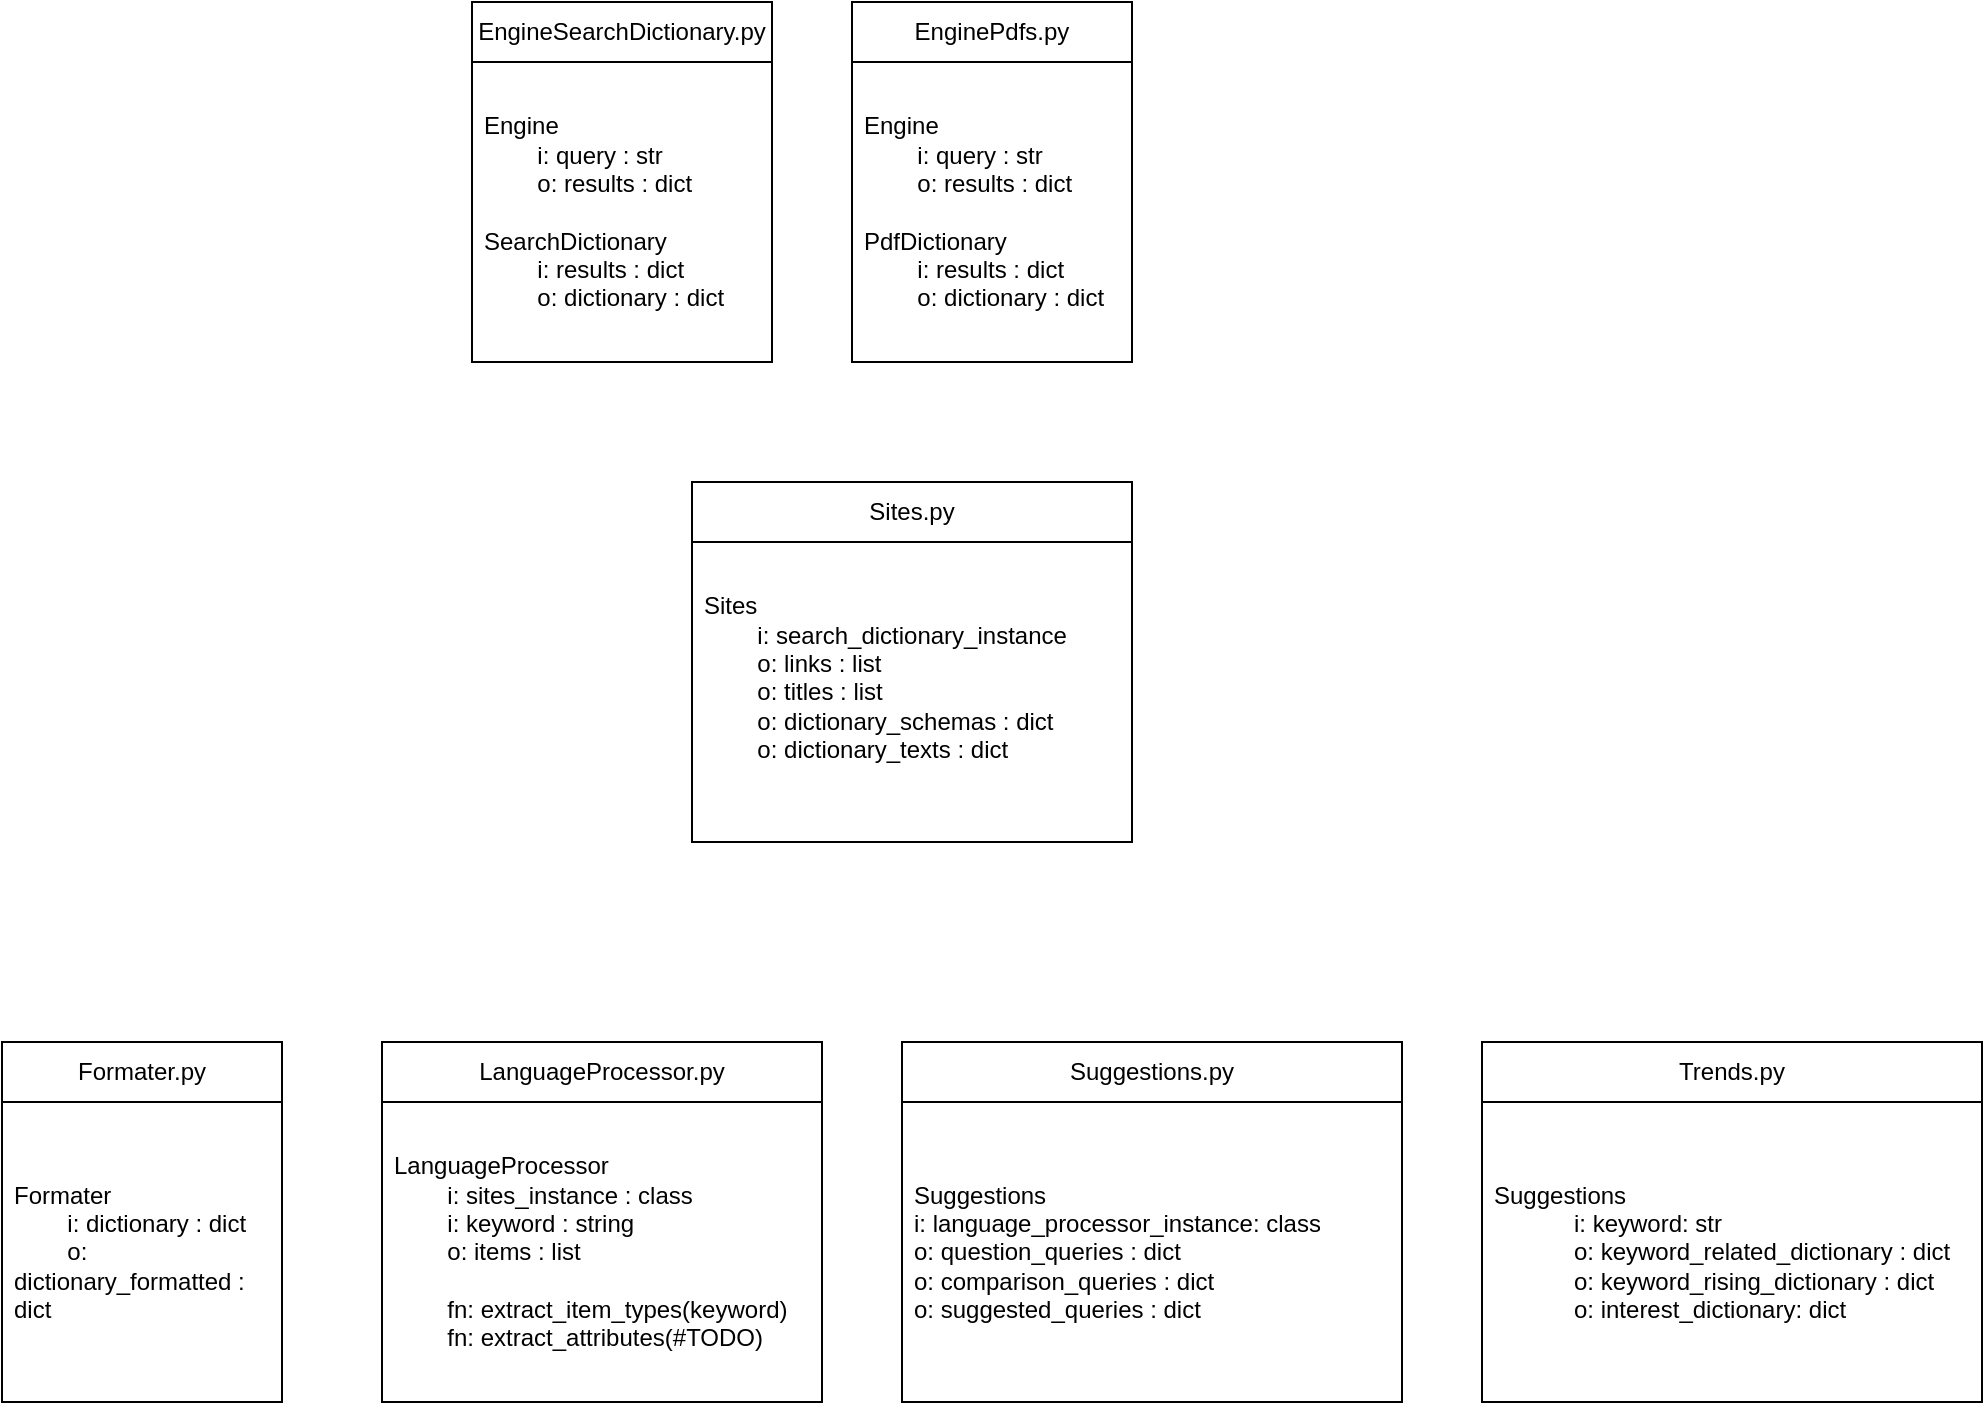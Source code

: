 <mxfile>
    <diagram id="Xhya1oITWilBkSjhI8pk" name="Page-1">
        <mxGraphModel dx="583" dy="907" grid="1" gridSize="10" guides="1" tooltips="1" connect="1" arrows="1" fold="1" page="1" pageScale="1" pageWidth="1100" pageHeight="850" math="0" shadow="0">
            <root>
                <mxCell id="0"/>
                <mxCell id="1" parent="0"/>
                <mxCell id="5" value="EngineSearchDictionary.py" style="swimlane;fontStyle=0;childLayout=stackLayout;horizontal=1;startSize=30;horizontalStack=0;resizeParent=1;resizeParentMax=0;resizeLast=0;collapsible=1;marginBottom=0;whiteSpace=wrap;html=1;" parent="1" vertex="1">
                    <mxGeometry x="290" y="50" width="150" height="180" as="geometry"/>
                </mxCell>
                <mxCell id="6" value="Engine&lt;br&gt;&lt;span style=&quot;white-space: pre;&quot;&gt;&#9;&lt;/span&gt;i: query : str&lt;br&gt;&lt;span style=&quot;white-space: pre;&quot;&gt;&#9;&lt;/span&gt;o: results : dict&lt;br&gt;&lt;br&gt;SearchDictionary&lt;br&gt;&lt;span style=&quot;white-space: pre;&quot;&gt;&#9;&lt;/span&gt;i: results : dict&lt;br&gt;&lt;span style=&quot;white-space: pre;&quot;&gt;&#9;&lt;/span&gt;o: dictionary : dict" style="text;strokeColor=none;fillColor=none;align=left;verticalAlign=middle;spacingLeft=4;spacingRight=4;overflow=hidden;points=[[0,0.5],[1,0.5]];portConstraint=eastwest;rotatable=0;whiteSpace=wrap;html=1;" parent="5" vertex="1">
                    <mxGeometry y="30" width="150" height="150" as="geometry"/>
                </mxCell>
                <mxCell id="9" value="Sites.py" style="swimlane;fontStyle=0;childLayout=stackLayout;horizontal=1;startSize=30;horizontalStack=0;resizeParent=1;resizeParentMax=0;resizeLast=0;collapsible=1;marginBottom=0;whiteSpace=wrap;html=1;" parent="1" vertex="1">
                    <mxGeometry x="400" y="290" width="220" height="180" as="geometry"/>
                </mxCell>
                <mxCell id="10" value="Sites&lt;br&gt;&lt;span style=&quot;white-space: pre;&quot;&gt;&#9;&lt;/span&gt;i: search_dictionary_instance&lt;br&gt;&lt;span style=&quot;white-space: pre;&quot;&gt;&#9;&lt;/span&gt;o: links : list&lt;br&gt;&lt;span style=&quot;white-space: pre;&quot;&gt;&#9;&lt;/span&gt;o: titles : list&lt;br&gt;&lt;span style=&quot;white-space: pre;&quot;&gt;&#9;&lt;/span&gt;o: dictionary_schemas : dict&lt;br&gt;&lt;span style=&quot;white-space: pre;&quot;&gt;&#9;&lt;/span&gt;o: dictionary_texts : dict&lt;br&gt;&lt;span style=&quot;white-space: pre;&quot;&gt;&#9;&lt;/span&gt;" style="text;strokeColor=none;fillColor=none;align=left;verticalAlign=middle;spacingLeft=4;spacingRight=4;overflow=hidden;points=[[0,0.5],[1,0.5]];portConstraint=eastwest;rotatable=0;whiteSpace=wrap;html=1;" parent="9" vertex="1">
                    <mxGeometry y="30" width="220" height="150" as="geometry"/>
                </mxCell>
                <mxCell id="12" value="Formater.py" style="swimlane;fontStyle=0;childLayout=stackLayout;horizontal=1;startSize=30;horizontalStack=0;resizeParent=1;resizeParentMax=0;resizeLast=0;collapsible=1;marginBottom=0;whiteSpace=wrap;html=1;" parent="1" vertex="1">
                    <mxGeometry x="55" y="570" width="140" height="180" as="geometry"/>
                </mxCell>
                <mxCell id="13" value="Formater&lt;br&gt;&lt;span style=&quot;white-space: pre;&quot;&gt;&#9;&lt;/span&gt;i: dictionary : dict&lt;br&gt;&lt;span style=&quot;white-space: pre;&quot;&gt;&#9;&lt;/span&gt;o: dictionary_formatted : dict" style="text;strokeColor=none;fillColor=none;align=left;verticalAlign=middle;spacingLeft=4;spacingRight=4;overflow=hidden;points=[[0,0.5],[1,0.5]];portConstraint=eastwest;rotatable=0;whiteSpace=wrap;html=1;" parent="12" vertex="1">
                    <mxGeometry y="30" width="140" height="150" as="geometry"/>
                </mxCell>
                <mxCell id="14" value="LanguageProcessor.py" style="swimlane;fontStyle=0;childLayout=stackLayout;horizontal=1;startSize=30;horizontalStack=0;resizeParent=1;resizeParentMax=0;resizeLast=0;collapsible=1;marginBottom=0;whiteSpace=wrap;html=1;" parent="1" vertex="1">
                    <mxGeometry x="245" y="570" width="220" height="180" as="geometry"/>
                </mxCell>
                <mxCell id="15" value="LanguageProcessor&lt;br&gt;&lt;span style=&quot;white-space: pre;&quot;&gt;&#9;&lt;/span&gt;i: sites_instance : class&lt;br&gt;&lt;span style=&quot;white-space: pre;&quot;&gt;&lt;span style=&quot;white-space: pre;&quot;&gt;&#9;&lt;/span&gt;i: keyword : string&#9;&lt;/span&gt;&lt;br&gt;&lt;span style=&quot;white-space: pre;&quot;&gt;&#9;&lt;/span&gt;o: items : list&lt;br&gt;&lt;br&gt;&lt;span style=&quot;white-space: pre;&quot;&gt;&#9;&lt;/span&gt;fn: extract_item_types(keyword)&lt;br&gt;&lt;span style=&quot;white-space: pre;&quot;&gt;&#9;&lt;/span&gt;fn: extract_attributes(#TODO)" style="text;strokeColor=none;fillColor=none;align=left;verticalAlign=middle;spacingLeft=4;spacingRight=4;overflow=hidden;points=[[0,0.5],[1,0.5]];portConstraint=eastwest;rotatable=0;whiteSpace=wrap;html=1;" parent="14" vertex="1">
                    <mxGeometry y="30" width="220" height="150" as="geometry"/>
                </mxCell>
                <mxCell id="16" value="Suggestions.py" style="swimlane;fontStyle=0;childLayout=stackLayout;horizontal=1;startSize=30;horizontalStack=0;resizeParent=1;resizeParentMax=0;resizeLast=0;collapsible=1;marginBottom=0;whiteSpace=wrap;html=1;" parent="1" vertex="1">
                    <mxGeometry x="505" y="570" width="250" height="180" as="geometry"/>
                </mxCell>
                <mxCell id="17" value="Suggestions&lt;br&gt;&lt;span style=&quot;&quot;&gt;&#9;&lt;/span&gt;i: language_processor_instance: class&lt;br&gt;&lt;span style=&quot;&quot;&gt;&#9;&lt;/span&gt;o: question_queries : dict&lt;br&gt;&lt;span style=&quot;&quot;&gt;&lt;/span&gt;o: comparison_queries : dict&lt;br&gt;o: suggested_queries : dict" style="text;strokeColor=none;fillColor=none;align=left;verticalAlign=middle;spacingLeft=4;spacingRight=4;overflow=hidden;points=[[0,0.5],[1,0.5]];portConstraint=eastwest;rotatable=0;whiteSpace=wrap;html=1;" parent="16" vertex="1">
                    <mxGeometry y="30" width="250" height="150" as="geometry"/>
                </mxCell>
                <mxCell id="18" value="Trends.py" style="swimlane;fontStyle=0;childLayout=stackLayout;horizontal=1;startSize=30;horizontalStack=0;resizeParent=1;resizeParentMax=0;resizeLast=0;collapsible=1;marginBottom=0;whiteSpace=wrap;html=1;" parent="1" vertex="1">
                    <mxGeometry x="795" y="570" width="250" height="180" as="geometry"/>
                </mxCell>
                <mxCell id="19" value="Suggestions&lt;br&gt;&lt;span style=&quot;&quot;&gt;&#9;&lt;/span&gt;&lt;span style=&quot;&quot;&gt;&#9;&lt;/span&gt;&lt;blockquote style=&quot;margin: 0 0 0 40px; border: none; padding: 0px;&quot;&gt;i: keyword: str&lt;br&gt;o: keyword_related_dictionary : dict&lt;br&gt;o: keyword_rising_dictionary : dict&lt;br&gt;o: interest_dictionary: dict&lt;/blockquote&gt;" style="text;strokeColor=none;fillColor=none;align=left;verticalAlign=middle;spacingLeft=4;spacingRight=4;overflow=hidden;points=[[0,0.5],[1,0.5]];portConstraint=eastwest;rotatable=0;whiteSpace=wrap;html=1;" parent="18" vertex="1">
                    <mxGeometry y="30" width="250" height="150" as="geometry"/>
                </mxCell>
                <mxCell id="20" value="EnginePdfs.py" style="swimlane;fontStyle=0;childLayout=stackLayout;horizontal=1;startSize=30;horizontalStack=0;resizeParent=1;resizeParentMax=0;resizeLast=0;collapsible=1;marginBottom=0;whiteSpace=wrap;html=1;" parent="1" vertex="1">
                    <mxGeometry x="480" y="50" width="140" height="180" as="geometry"/>
                </mxCell>
                <mxCell id="21" value="Engine&lt;br&gt;&lt;span style=&quot;white-space: pre;&quot;&gt;&#9;&lt;/span&gt;i: query : str&lt;br&gt;&lt;span style=&quot;white-space: pre;&quot;&gt;&#9;&lt;/span&gt;o: results : dict&lt;br&gt;&lt;br&gt;PdfDictionary&lt;br&gt;&lt;span style=&quot;white-space: pre;&quot;&gt;&#9;&lt;/span&gt;i: results : dict&lt;br&gt;&lt;span style=&quot;white-space: pre;&quot;&gt;&#9;&lt;/span&gt;o: dictionary : dict" style="text;strokeColor=none;fillColor=none;align=left;verticalAlign=middle;spacingLeft=4;spacingRight=4;overflow=hidden;points=[[0,0.5],[1,0.5]];portConstraint=eastwest;rotatable=0;whiteSpace=wrap;html=1;" parent="20" vertex="1">
                    <mxGeometry y="30" width="140" height="150" as="geometry"/>
                </mxCell>
            </root>
        </mxGraphModel>
    </diagram>
</mxfile>
